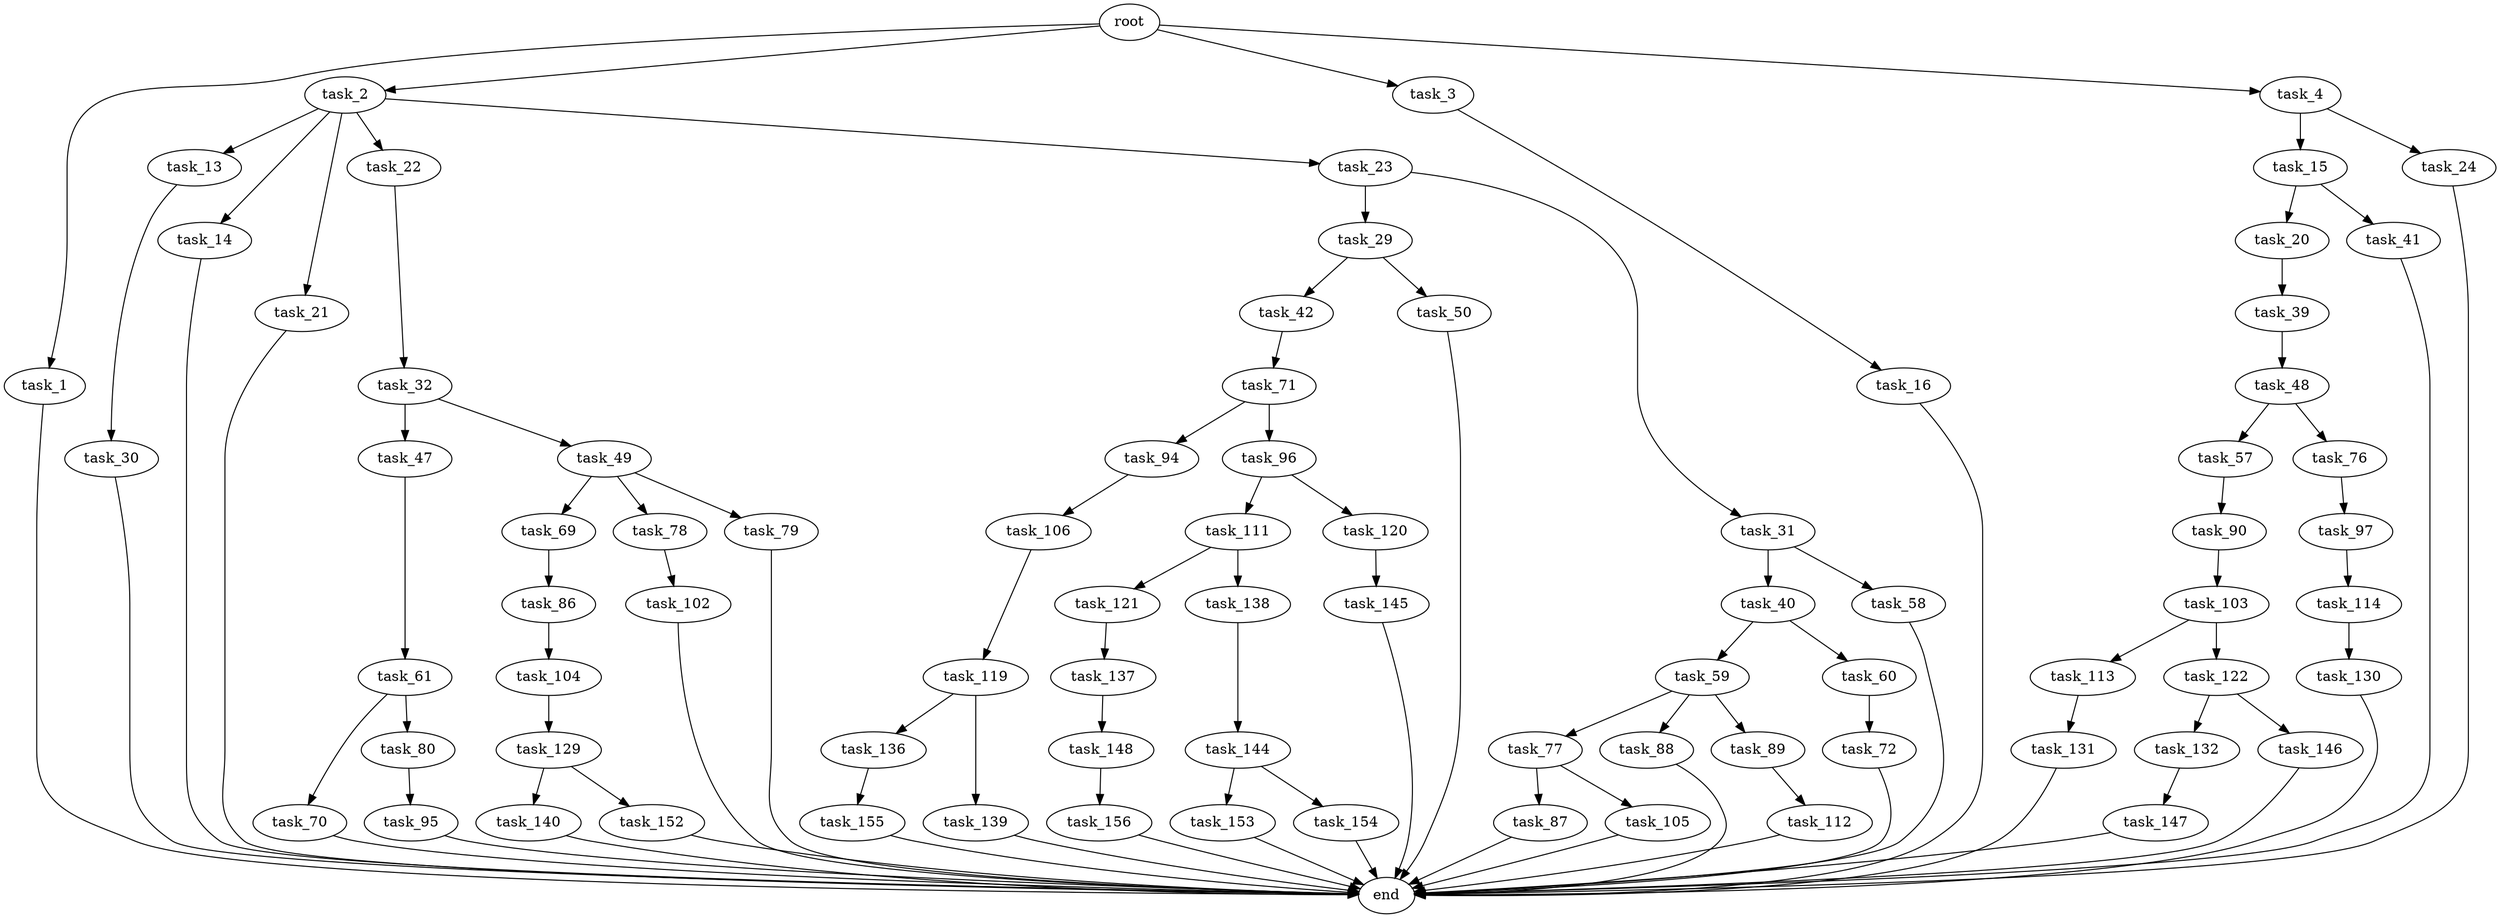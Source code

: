 digraph G {
  root [size="0.000000"];
  task_1 [size="68719476736.000000"];
  task_2 [size="28991029248.000000"];
  task_3 [size="947975714.000000"];
  task_4 [size="227986788243.000000"];
  end [size="0.000000"];
  task_13 [size="68719476736.000000"];
  task_14 [size="10407892475.000000"];
  task_21 [size="782757789696.000000"];
  task_22 [size="28991029248.000000"];
  task_23 [size="134217728000.000000"];
  task_16 [size="114236344636.000000"];
  task_15 [size="8222990993.000000"];
  task_24 [size="4540671878.000000"];
  task_30 [size="231928233984.000000"];
  task_20 [size="260499692330.000000"];
  task_41 [size="146726379280.000000"];
  task_39 [size="441433991842.000000"];
  task_32 [size="539292503631.000000"];
  task_29 [size="28675230506.000000"];
  task_31 [size="368293445632.000000"];
  task_42 [size="28991029248.000000"];
  task_50 [size="8589934592.000000"];
  task_40 [size="1025584241.000000"];
  task_58 [size="8589934592.000000"];
  task_47 [size="630200548536.000000"];
  task_49 [size="141321263640.000000"];
  task_48 [size="7359606076.000000"];
  task_59 [size="1073741824000.000000"];
  task_60 [size="28991029248.000000"];
  task_71 [size="8589934592.000000"];
  task_61 [size="8674035350.000000"];
  task_57 [size="33605054700.000000"];
  task_76 [size="20994094244.000000"];
  task_69 [size="443206134020.000000"];
  task_78 [size="33290581762.000000"];
  task_79 [size="1073741824000.000000"];
  task_90 [size="14245381156.000000"];
  task_77 [size="6094314522.000000"];
  task_88 [size="8515210470.000000"];
  task_89 [size="310864485137.000000"];
  task_72 [size="134217728000.000000"];
  task_70 [size="26939196629.000000"];
  task_80 [size="140239570992.000000"];
  task_86 [size="6265627930.000000"];
  task_94 [size="44592120744.000000"];
  task_96 [size="707386856710.000000"];
  task_97 [size="270758282233.000000"];
  task_87 [size="186986166132.000000"];
  task_105 [size="302900758285.000000"];
  task_102 [size="549755813888.000000"];
  task_95 [size="107846248675.000000"];
  task_104 [size="28991029248.000000"];
  task_112 [size="134217728000.000000"];
  task_103 [size="11943238745.000000"];
  task_106 [size="39900763816.000000"];
  task_111 [size="31298535500.000000"];
  task_120 [size="712009556435.000000"];
  task_114 [size="1295096551.000000"];
  task_113 [size="7852601156.000000"];
  task_122 [size="8589934592.000000"];
  task_129 [size="87297474056.000000"];
  task_119 [size="3754751091.000000"];
  task_121 [size="2014485133.000000"];
  task_138 [size="5461333780.000000"];
  task_131 [size="1404330838.000000"];
  task_130 [size="161358981888.000000"];
  task_136 [size="9693495330.000000"];
  task_139 [size="134217728000.000000"];
  task_145 [size="134217728000.000000"];
  task_137 [size="178090460288.000000"];
  task_132 [size="2275243786.000000"];
  task_146 [size="7897132664.000000"];
  task_140 [size="28991029248.000000"];
  task_152 [size="78773525786.000000"];
  task_147 [size="40058452942.000000"];
  task_155 [size="549755813888.000000"];
  task_148 [size="134217728000.000000"];
  task_144 [size="41486588441.000000"];
  task_153 [size="185953905027.000000"];
  task_154 [size="918993386591.000000"];
  task_156 [size="82630247579.000000"];

  root -> task_1 [size="1.000000"];
  root -> task_2 [size="1.000000"];
  root -> task_3 [size="1.000000"];
  root -> task_4 [size="1.000000"];
  task_1 -> end [size="1.000000"];
  task_2 -> task_13 [size="75497472.000000"];
  task_2 -> task_14 [size="75497472.000000"];
  task_2 -> task_21 [size="75497472.000000"];
  task_2 -> task_22 [size="75497472.000000"];
  task_2 -> task_23 [size="75497472.000000"];
  task_3 -> task_16 [size="33554432.000000"];
  task_4 -> task_15 [size="301989888.000000"];
  task_4 -> task_24 [size="301989888.000000"];
  task_13 -> task_30 [size="134217728.000000"];
  task_14 -> end [size="1.000000"];
  task_21 -> end [size="1.000000"];
  task_22 -> task_32 [size="75497472.000000"];
  task_23 -> task_29 [size="209715200.000000"];
  task_23 -> task_31 [size="209715200.000000"];
  task_16 -> end [size="1.000000"];
  task_15 -> task_20 [size="33554432.000000"];
  task_15 -> task_41 [size="33554432.000000"];
  task_24 -> end [size="1.000000"];
  task_30 -> end [size="1.000000"];
  task_20 -> task_39 [size="209715200.000000"];
  task_41 -> end [size="1.000000"];
  task_39 -> task_48 [size="301989888.000000"];
  task_32 -> task_47 [size="679477248.000000"];
  task_32 -> task_49 [size="679477248.000000"];
  task_29 -> task_42 [size="838860800.000000"];
  task_29 -> task_50 [size="838860800.000000"];
  task_31 -> task_40 [size="411041792.000000"];
  task_31 -> task_58 [size="411041792.000000"];
  task_42 -> task_71 [size="75497472.000000"];
  task_50 -> end [size="1.000000"];
  task_40 -> task_59 [size="33554432.000000"];
  task_40 -> task_60 [size="33554432.000000"];
  task_58 -> end [size="1.000000"];
  task_47 -> task_61 [size="536870912.000000"];
  task_49 -> task_69 [size="301989888.000000"];
  task_49 -> task_78 [size="301989888.000000"];
  task_49 -> task_79 [size="301989888.000000"];
  task_48 -> task_57 [size="134217728.000000"];
  task_48 -> task_76 [size="134217728.000000"];
  task_59 -> task_77 [size="838860800.000000"];
  task_59 -> task_88 [size="838860800.000000"];
  task_59 -> task_89 [size="838860800.000000"];
  task_60 -> task_72 [size="75497472.000000"];
  task_71 -> task_94 [size="33554432.000000"];
  task_71 -> task_96 [size="33554432.000000"];
  task_61 -> task_70 [size="838860800.000000"];
  task_61 -> task_80 [size="838860800.000000"];
  task_57 -> task_90 [size="33554432.000000"];
  task_76 -> task_97 [size="536870912.000000"];
  task_69 -> task_86 [size="536870912.000000"];
  task_78 -> task_102 [size="536870912.000000"];
  task_79 -> end [size="1.000000"];
  task_90 -> task_103 [size="33554432.000000"];
  task_77 -> task_87 [size="411041792.000000"];
  task_77 -> task_105 [size="411041792.000000"];
  task_88 -> end [size="1.000000"];
  task_89 -> task_112 [size="301989888.000000"];
  task_72 -> end [size="1.000000"];
  task_70 -> end [size="1.000000"];
  task_80 -> task_95 [size="134217728.000000"];
  task_86 -> task_104 [size="411041792.000000"];
  task_94 -> task_106 [size="134217728.000000"];
  task_96 -> task_111 [size="679477248.000000"];
  task_96 -> task_120 [size="679477248.000000"];
  task_97 -> task_114 [size="301989888.000000"];
  task_87 -> end [size="1.000000"];
  task_105 -> end [size="1.000000"];
  task_102 -> end [size="1.000000"];
  task_95 -> end [size="1.000000"];
  task_104 -> task_129 [size="75497472.000000"];
  task_112 -> end [size="1.000000"];
  task_103 -> task_113 [size="209715200.000000"];
  task_103 -> task_122 [size="209715200.000000"];
  task_106 -> task_119 [size="838860800.000000"];
  task_111 -> task_121 [size="838860800.000000"];
  task_111 -> task_138 [size="838860800.000000"];
  task_120 -> task_145 [size="679477248.000000"];
  task_114 -> task_130 [size="33554432.000000"];
  task_113 -> task_131 [size="134217728.000000"];
  task_122 -> task_132 [size="33554432.000000"];
  task_122 -> task_146 [size="33554432.000000"];
  task_129 -> task_140 [size="75497472.000000"];
  task_129 -> task_152 [size="75497472.000000"];
  task_119 -> task_136 [size="75497472.000000"];
  task_119 -> task_139 [size="75497472.000000"];
  task_121 -> task_137 [size="33554432.000000"];
  task_138 -> task_144 [size="301989888.000000"];
  task_131 -> end [size="1.000000"];
  task_130 -> end [size="1.000000"];
  task_136 -> task_155 [size="209715200.000000"];
  task_139 -> end [size="1.000000"];
  task_145 -> end [size="1.000000"];
  task_137 -> task_148 [size="536870912.000000"];
  task_132 -> task_147 [size="75497472.000000"];
  task_146 -> end [size="1.000000"];
  task_140 -> end [size="1.000000"];
  task_152 -> end [size="1.000000"];
  task_147 -> end [size="1.000000"];
  task_155 -> end [size="1.000000"];
  task_148 -> task_156 [size="209715200.000000"];
  task_144 -> task_153 [size="75497472.000000"];
  task_144 -> task_154 [size="75497472.000000"];
  task_153 -> end [size="1.000000"];
  task_154 -> end [size="1.000000"];
  task_156 -> end [size="1.000000"];
}
